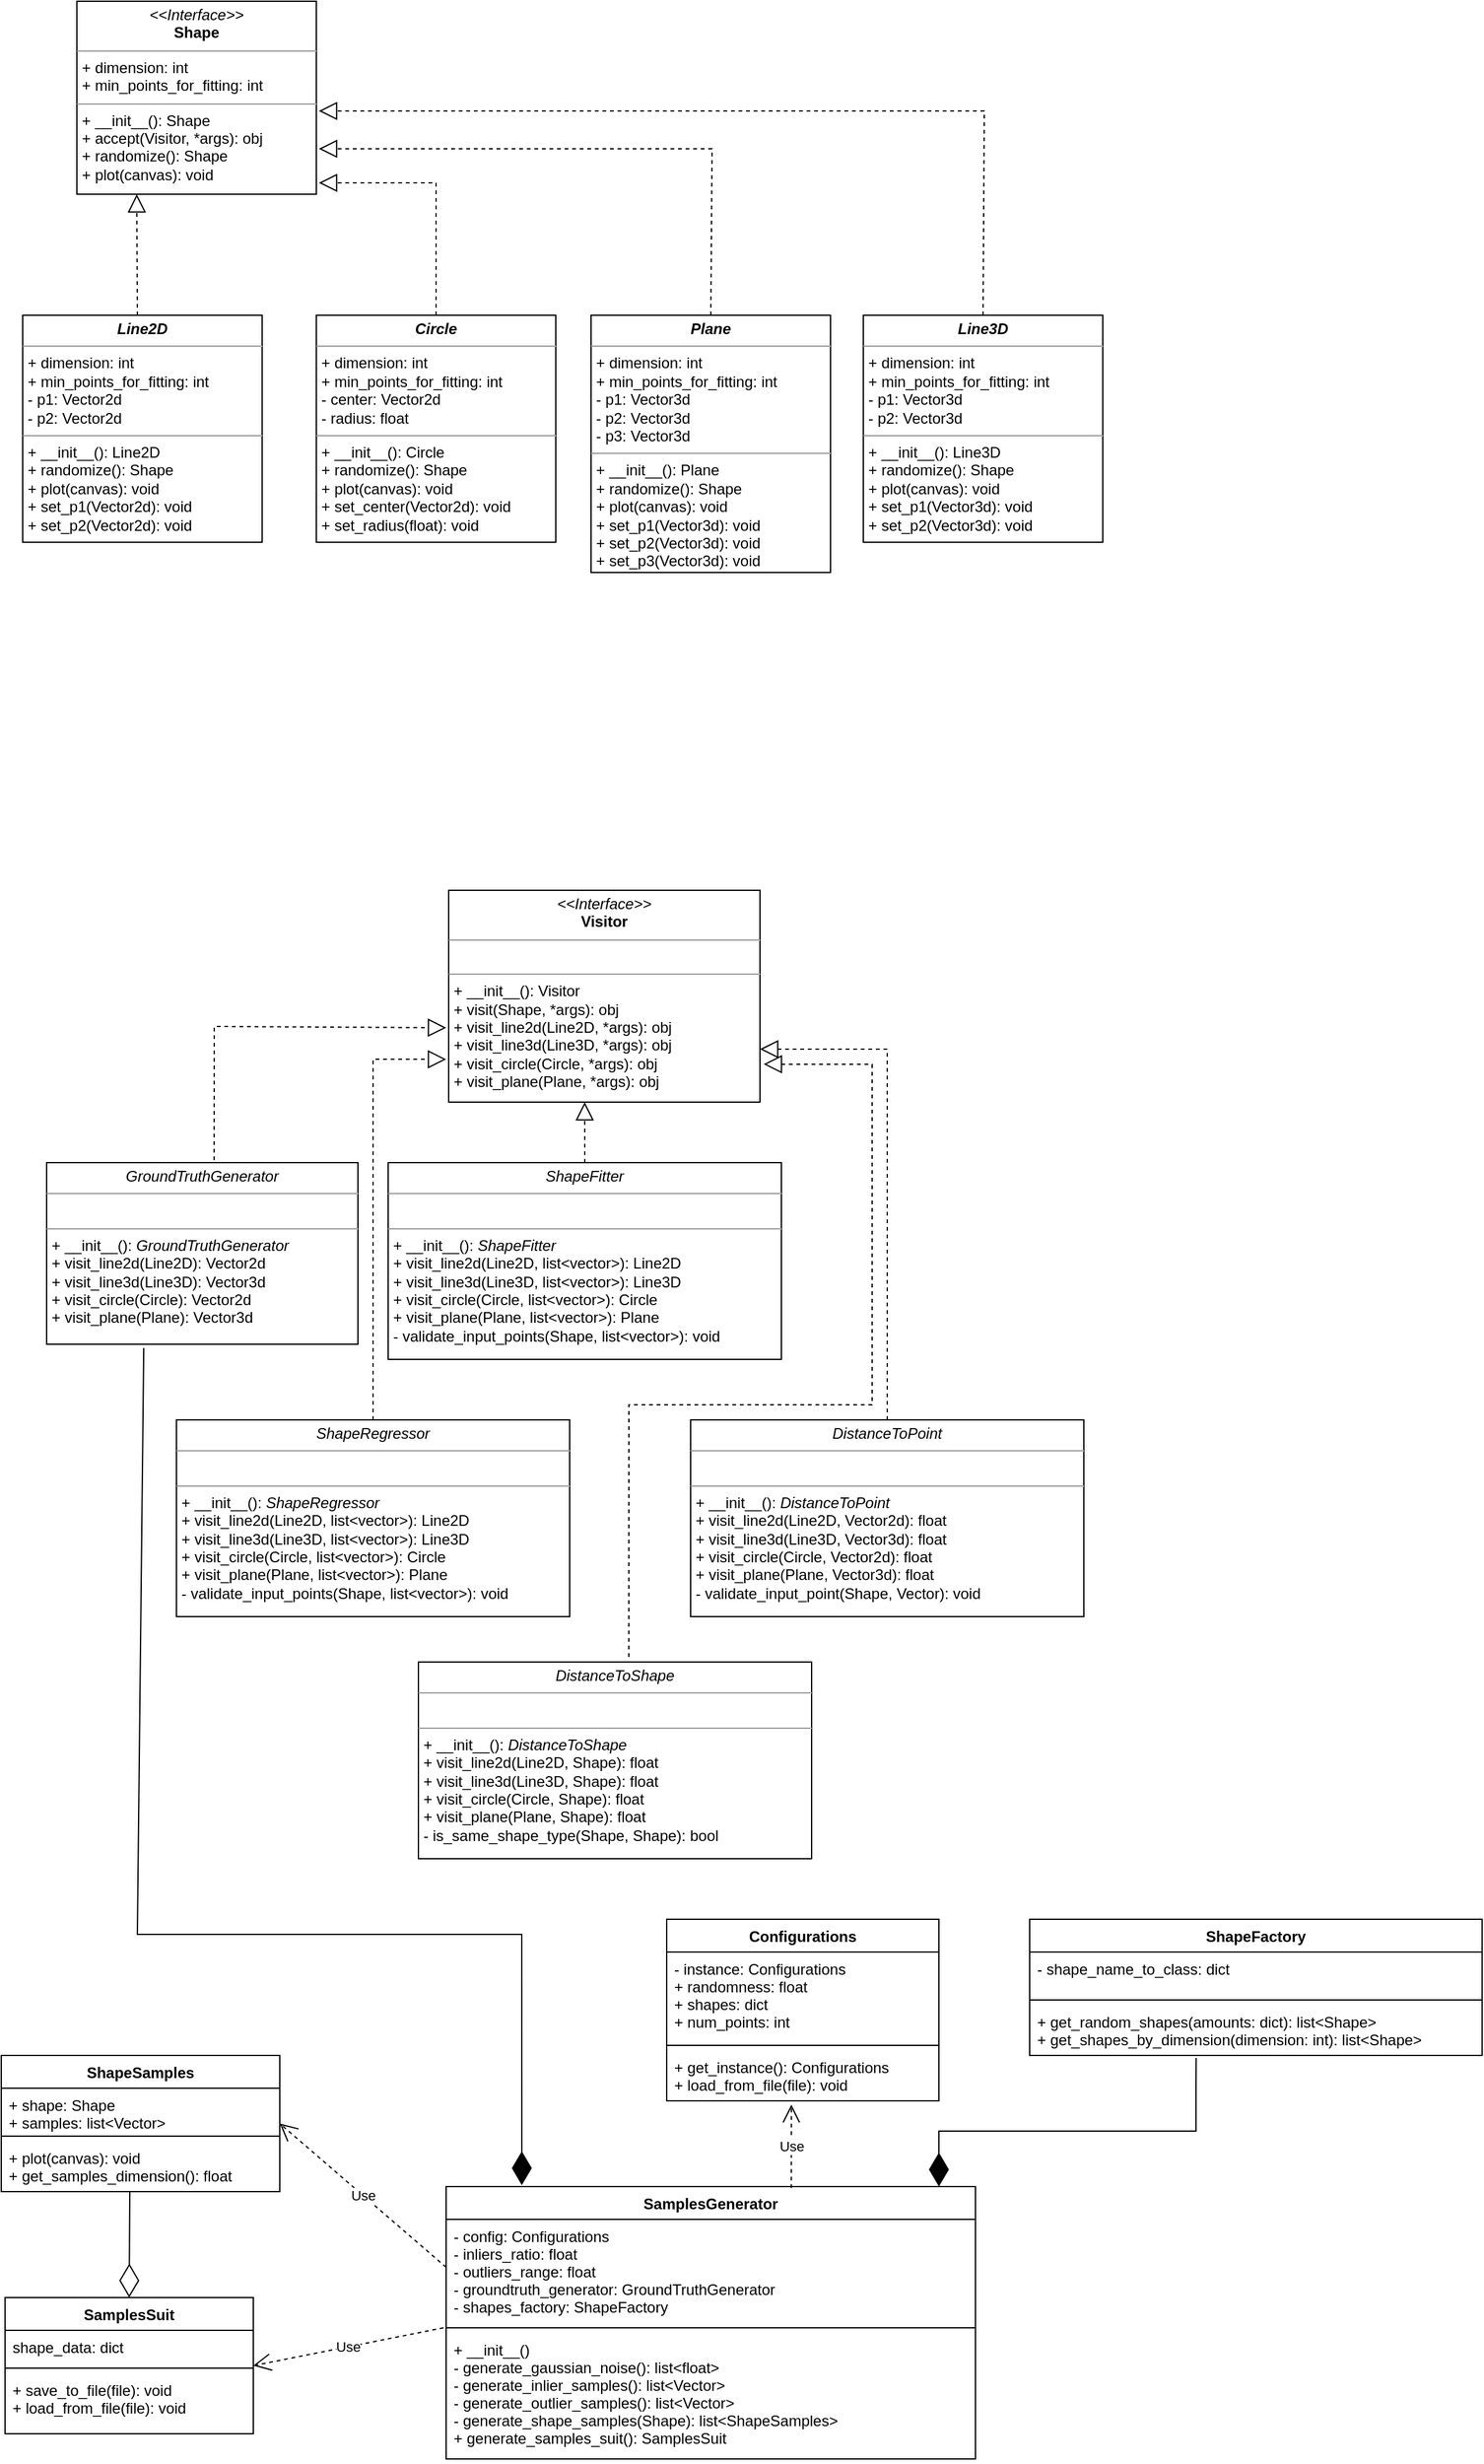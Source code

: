 <mxfile version="17.4.0" type="github">
  <diagram name="Page-1" id="c4acf3e9-155e-7222-9cf6-157b1a14988f">
    <mxGraphModel dx="964" dy="516" grid="1" gridSize="12" guides="1" tooltips="1" connect="1" arrows="1" fold="1" page="1" pageScale="1" pageWidth="413" pageHeight="583" background="none" math="0" shadow="0">
      <root>
        <mxCell id="0" />
        <mxCell id="1" parent="0" />
        <mxCell id="5d2195bd80daf111-35" style="edgeStyle=orthogonalEdgeStyle;rounded=0;html=1;dashed=1;labelBackgroundColor=none;startFill=0;endArrow=open;endFill=0;endSize=10;fontFamily=Verdana;fontSize=10;" parent="1" edge="1">
          <mxGeometry relative="1" as="geometry">
            <Array as="points">
              <mxPoint x="545" y="970" />
              <mxPoint x="545" y="970" />
            </Array>
            <mxPoint x="545" y="963.0" as="sourcePoint" />
          </mxGeometry>
        </mxCell>
        <mxCell id="5d2195bd80daf111-34" style="edgeStyle=orthogonalEdgeStyle;rounded=0;html=1;dashed=1;labelBackgroundColor=none;startFill=0;endArrow=open;endFill=0;endSize=10;fontFamily=Verdana;fontSize=10;" parent="1" edge="1">
          <mxGeometry relative="1" as="geometry">
            <Array as="points">
              <mxPoint x="410" y="1029" />
              <mxPoint x="410" y="1029" />
            </Array>
            <mxPoint x="380" y="1029.059" as="sourcePoint" />
          </mxGeometry>
        </mxCell>
        <mxCell id="5d2195bd80daf111-26" style="edgeStyle=orthogonalEdgeStyle;rounded=0;html=1;dashed=1;labelBackgroundColor=none;startFill=0;endArrow=open;endFill=0;endSize=10;fontFamily=Verdana;fontSize=10;" parent="1" edge="1">
          <mxGeometry relative="1" as="geometry">
            <Array as="points" />
            <mxPoint x="640" y="300" as="sourcePoint" />
          </mxGeometry>
        </mxCell>
        <mxCell id="5d2195bd80daf111-18" value="&lt;p style=&quot;margin: 0px ; margin-top: 4px ; text-align: center&quot;&gt;&lt;i&gt;&amp;lt;&amp;lt;Interface&amp;gt;&amp;gt;&lt;/i&gt;&lt;br&gt;&lt;b&gt;Shape&lt;/b&gt;&lt;/p&gt;&lt;hr size=&quot;1&quot;&gt;&lt;p style=&quot;margin: 0px ; margin-left: 4px&quot;&gt;+ dimension&lt;span&gt;&lt;/span&gt;: int&lt;br&gt;+ min_points_for_fitting: int&lt;/p&gt;&lt;hr size=&quot;1&quot;&gt;&lt;p style=&quot;margin: 0px ; margin-left: 4px&quot;&gt;+ __init__&lt;span&gt;&lt;/span&gt;(): Shape&lt;/p&gt;&lt;p style=&quot;margin: 0px ; margin-left: 4px&quot;&gt;+ accept(Visitor, *args): obj&lt;/p&gt;&lt;p style=&quot;margin: 0px ; margin-left: 4px&quot;&gt;+ randomize(): Shape&lt;/p&gt;&lt;p style=&quot;margin: 0px ; margin-left: 4px&quot;&gt;+ plot(canvas): void&lt;br&gt;&lt;/p&gt;" style="verticalAlign=top;align=left;overflow=fill;fontSize=12;fontFamily=Helvetica;html=1;rounded=0;shadow=0;comic=0;labelBackgroundColor=none;strokeWidth=1" parent="1" vertex="1">
          <mxGeometry x="60" y="87" width="190" height="153" as="geometry" />
        </mxCell>
        <mxCell id="0LW8psPkYJi9jbIiEvqm-1" value="&lt;p style=&quot;margin: 0px ; margin-top: 4px ; text-align: center&quot;&gt;&lt;i&gt;&lt;b&gt;Line2D&lt;/b&gt;&lt;/i&gt;&lt;b&gt;&lt;/b&gt;&lt;/p&gt;&lt;hr size=&quot;1&quot;&gt;&lt;p style=&quot;margin: 0px ; margin-left: 4px&quot;&gt;+ dimension&lt;span&gt;&lt;/span&gt;: int&lt;br&gt;+ min_points_for_fitting: int&lt;/p&gt;&lt;p style=&quot;margin: 0px ; margin-left: 4px&quot;&gt;- p1: Vector2d&lt;/p&gt;&lt;p style=&quot;margin: 0px ; margin-left: 4px&quot;&gt;- p2: Vector2d&lt;/p&gt;&lt;hr size=&quot;1&quot;&gt;&lt;p style=&quot;margin: 0px ; margin-left: 4px&quot;&gt;+ __init__&lt;span&gt;&lt;/span&gt;(): Line2D&lt;br&gt;+ randomize(): Shape&lt;/p&gt;&lt;p style=&quot;margin: 0px ; margin-left: 4px&quot;&gt;+ plot(canvas): void&lt;/p&gt;&lt;p style=&quot;margin: 0px ; margin-left: 4px&quot;&gt;+ set_p1(Vector2d): void&lt;/p&gt;&lt;p style=&quot;margin: 0px ; margin-left: 4px&quot;&gt;+ set_p2(Vector2d): void&lt;/p&gt;" style="verticalAlign=top;align=left;overflow=fill;fontSize=12;fontFamily=Helvetica;html=1;rounded=0;shadow=0;comic=0;labelBackgroundColor=none;strokeWidth=1" parent="1" vertex="1">
          <mxGeometry x="17" y="336" width="190" height="180" as="geometry" />
        </mxCell>
        <mxCell id="0LW8psPkYJi9jbIiEvqm-4" value="" style="endArrow=block;dashed=1;endFill=0;endSize=12;html=1;rounded=0;entryX=0.25;entryY=1;entryDx=0;entryDy=0;exitX=0.479;exitY=0;exitDx=0;exitDy=0;exitPerimeter=0;" parent="1" source="0LW8psPkYJi9jbIiEvqm-1" target="5d2195bd80daf111-18" edge="1">
          <mxGeometry width="160" relative="1" as="geometry">
            <mxPoint x="192" y="408" as="sourcePoint" />
            <mxPoint x="352" y="408" as="targetPoint" />
          </mxGeometry>
        </mxCell>
        <mxCell id="0LW8psPkYJi9jbIiEvqm-5" value="&lt;p style=&quot;margin: 0px ; margin-top: 4px ; text-align: center&quot;&gt;&lt;i&gt;&lt;b&gt;Circle&lt;/b&gt;&lt;/i&gt;&lt;br&gt;&lt;/p&gt;&lt;hr size=&quot;1&quot;&gt;&lt;p style=&quot;margin: 0px ; margin-left: 4px&quot;&gt;+ dimension&lt;span&gt;&lt;/span&gt;: int&lt;br&gt;+ min_points_for_fitting: int&lt;/p&gt;&lt;p style=&quot;margin: 0px ; margin-left: 4px&quot;&gt;- center: Vector2d&lt;/p&gt;&lt;p style=&quot;margin: 0px ; margin-left: 4px&quot;&gt;- radius: float&lt;br&gt;&lt;/p&gt;&lt;hr size=&quot;1&quot;&gt;&lt;p style=&quot;margin: 0px ; margin-left: 4px&quot;&gt;+ __init__&lt;span&gt;&lt;/span&gt;(): Circle&lt;br&gt;+ randomize(): Shape&lt;/p&gt;&lt;p style=&quot;margin: 0px ; margin-left: 4px&quot;&gt;+ plot(canvas): void&lt;/p&gt;&lt;p style=&quot;margin: 0px ; margin-left: 4px&quot;&gt;+ set_center(Vector2d): void&lt;/p&gt;&lt;p style=&quot;margin: 0px ; margin-left: 4px&quot;&gt;+ set_radius(float): void&lt;/p&gt;" style="verticalAlign=top;align=left;overflow=fill;fontSize=12;fontFamily=Helvetica;html=1;rounded=0;shadow=0;comic=0;labelBackgroundColor=none;strokeWidth=1" parent="1" vertex="1">
          <mxGeometry x="250" y="336" width="190" height="180" as="geometry" />
        </mxCell>
        <mxCell id="0LW8psPkYJi9jbIiEvqm-6" value="&lt;p style=&quot;margin: 0px ; margin-top: 4px ; text-align: center&quot;&gt;&lt;i&gt;&lt;b&gt;Plane&lt;/b&gt;&lt;/i&gt;&lt;/p&gt;&lt;hr size=&quot;1&quot;&gt;&lt;p style=&quot;margin: 0px ; margin-left: 4px&quot;&gt;+ dimension&lt;span&gt;&lt;/span&gt;: int&lt;br&gt;+ min_points_for_fitting: int&lt;/p&gt;&lt;p style=&quot;margin: 0px ; margin-left: 4px&quot;&gt;- p1: Vector3d&lt;/p&gt;&lt;p style=&quot;margin: 0px ; margin-left: 4px&quot;&gt;- p2: Vector3d&lt;/p&gt;&lt;p style=&quot;margin: 0px ; margin-left: 4px&quot;&gt;- p3: Vector3d&lt;/p&gt;&lt;hr size=&quot;1&quot;&gt;&lt;p style=&quot;margin: 0px ; margin-left: 4px&quot;&gt;+ __init__&lt;span&gt;&lt;/span&gt;(): Plane&lt;br&gt;+ randomize(): Shape&lt;/p&gt;&lt;p style=&quot;margin: 0px ; margin-left: 4px&quot;&gt;+ plot(canvas): void&lt;/p&gt;&lt;p style=&quot;margin: 0px ; margin-left: 4px&quot;&gt;+ set_p1(Vector3d): void&lt;/p&gt;&lt;p style=&quot;margin: 0px ; margin-left: 4px&quot;&gt;+ set_p2(Vector3d): void&lt;/p&gt;&lt;p style=&quot;margin: 0px ; margin-left: 4px&quot;&gt;+ set_p3(Vector3d): void&lt;/p&gt;" style="verticalAlign=top;align=left;overflow=fill;fontSize=12;fontFamily=Helvetica;html=1;rounded=0;shadow=0;comic=0;labelBackgroundColor=none;strokeWidth=1" parent="1" vertex="1">
          <mxGeometry x="468" y="336" width="190" height="204" as="geometry" />
        </mxCell>
        <mxCell id="0LW8psPkYJi9jbIiEvqm-7" value="&lt;p style=&quot;margin: 0px ; margin-top: 4px ; text-align: center&quot;&gt;&lt;i&gt;&lt;b&gt;Line3D&lt;/b&gt;&lt;/i&gt;&lt;/p&gt;&lt;hr size=&quot;1&quot;&gt;&lt;p style=&quot;margin: 0px ; margin-left: 4px&quot;&gt;+ dimension&lt;span&gt;&lt;/span&gt;: int&lt;br&gt;+ min_points_for_fitting: int&lt;/p&gt;&lt;p style=&quot;margin: 0px ; margin-left: 4px&quot;&gt;- p1: Vector3d&lt;/p&gt;&lt;p style=&quot;margin: 0px ; margin-left: 4px&quot;&gt;- p2: Vector3d&lt;/p&gt;&lt;hr size=&quot;1&quot;&gt;&lt;p style=&quot;margin: 0px ; margin-left: 4px&quot;&gt;+ __init__&lt;span&gt;&lt;/span&gt;(): Line3D&lt;br&gt;+ randomize(): Shape&lt;/p&gt;&lt;p style=&quot;margin: 0px ; margin-left: 4px&quot;&gt;+ plot(canvas): void&lt;/p&gt;&lt;p style=&quot;margin: 0px ; margin-left: 4px&quot;&gt;+ set_p1(Vector3d): void&lt;/p&gt;&lt;p style=&quot;margin: 0px ; margin-left: 4px&quot;&gt;+ set_p2(Vector3d): void&lt;/p&gt;" style="verticalAlign=top;align=left;overflow=fill;fontSize=12;fontFamily=Helvetica;html=1;rounded=0;shadow=0;comic=0;labelBackgroundColor=none;strokeWidth=1" parent="1" vertex="1">
          <mxGeometry x="684" y="336" width="190" height="180" as="geometry" />
        </mxCell>
        <mxCell id="0LW8psPkYJi9jbIiEvqm-8" value="" style="endArrow=block;dashed=1;endFill=0;endSize=12;html=1;rounded=0;exitX=0.5;exitY=0;exitDx=0;exitDy=0;" parent="1" source="0LW8psPkYJi9jbIiEvqm-5" edge="1">
          <mxGeometry width="160" relative="1" as="geometry">
            <mxPoint x="120.01" y="348" as="sourcePoint" />
            <mxPoint x="252" y="231" as="targetPoint" />
            <Array as="points">
              <mxPoint x="345" y="231" />
            </Array>
          </mxGeometry>
        </mxCell>
        <mxCell id="0LW8psPkYJi9jbIiEvqm-9" value="" style="endArrow=block;dashed=1;endFill=0;endSize=12;html=1;rounded=0;exitX=0.5;exitY=0;exitDx=0;exitDy=0;" parent="1" source="0LW8psPkYJi9jbIiEvqm-6" edge="1">
          <mxGeometry width="160" relative="1" as="geometry">
            <mxPoint x="132.01" y="360" as="sourcePoint" />
            <mxPoint x="252" y="204" as="targetPoint" />
            <Array as="points">
              <mxPoint x="564" y="204" />
            </Array>
          </mxGeometry>
        </mxCell>
        <mxCell id="0LW8psPkYJi9jbIiEvqm-10" value="" style="endArrow=block;dashed=1;endFill=0;endSize=12;html=1;rounded=0;exitX=0.5;exitY=0;exitDx=0;exitDy=0;" parent="1" source="0LW8psPkYJi9jbIiEvqm-7" edge="1">
          <mxGeometry width="160" relative="1" as="geometry">
            <mxPoint x="636" y="300" as="sourcePoint" />
            <mxPoint x="252" y="174" as="targetPoint" />
            <Array as="points">
              <mxPoint x="780" y="174" />
            </Array>
          </mxGeometry>
        </mxCell>
        <mxCell id="UJlKaWdvmAagKJ9E7w59-5" value="&lt;p style=&quot;margin: 0px ; margin-top: 4px ; text-align: center&quot;&gt;&lt;i&gt;&amp;lt;&amp;lt;Interface&amp;gt;&amp;gt;&lt;/i&gt;&lt;br&gt;&lt;b&gt;Visitor&lt;/b&gt;&lt;/p&gt;&lt;hr size=&quot;1&quot;&gt;&lt;p style=&quot;margin: 0px ; margin-left: 4px&quot;&gt;&lt;br&gt;&lt;/p&gt;&lt;hr size=&quot;1&quot;&gt;&lt;p style=&quot;margin: 0px ; margin-left: 4px&quot;&gt;+ __init__&lt;span&gt;&lt;/span&gt;(): Visitor&lt;/p&gt;&lt;p style=&quot;margin: 0px ; margin-left: 4px&quot;&gt;+ visit(Shape, *args): obj&lt;br&gt;&lt;/p&gt;&lt;p style=&quot;margin: 0px ; margin-left: 4px&quot;&gt;+ visit_line2d(Line2D, *args): obj&lt;br&gt;&lt;/p&gt;&lt;p style=&quot;margin: 0px ; margin-left: 4px&quot;&gt;+ visit_line3d(Line3D, *args): obj&lt;/p&gt;&lt;p style=&quot;margin: 0px ; margin-left: 4px&quot;&gt;+ visit_circle(Circle, *args): obj&lt;/p&gt;&lt;p style=&quot;margin: 0px ; margin-left: 4px&quot;&gt;+ visit_plane(Plane, *args): obj&lt;/p&gt;" style="verticalAlign=top;align=left;overflow=fill;fontSize=12;fontFamily=Helvetica;html=1;rounded=0;shadow=0;comic=0;labelBackgroundColor=none;strokeWidth=1" vertex="1" parent="1">
          <mxGeometry x="355" y="792" width="247" height="168" as="geometry" />
        </mxCell>
        <mxCell id="UJlKaWdvmAagKJ9E7w59-6" value="&lt;p style=&quot;margin: 0px ; margin-top: 4px ; text-align: center&quot;&gt;&lt;i&gt;GroundTruthGenerator&lt;/i&gt;&lt;br&gt;&lt;/p&gt;&lt;hr size=&quot;1&quot;&gt;&lt;p style=&quot;margin: 0px ; margin-left: 4px&quot;&gt;&lt;br&gt;&lt;/p&gt;&lt;hr size=&quot;1&quot;&gt;&lt;p style=&quot;margin: 0px ; margin-left: 4px&quot;&gt;+ __init__&lt;span&gt;&lt;/span&gt;(): &lt;i&gt;GroundTruthGenerator&lt;/i&gt;&lt;/p&gt;&lt;p style=&quot;margin: 0px ; margin-left: 4px&quot;&gt;+ visit_line2d(Line2D): Vector2d&lt;br&gt;&lt;/p&gt;&lt;p style=&quot;margin: 0px ; margin-left: 4px&quot;&gt;+ visit_line3d(Line3D): Vector3d&lt;br&gt;&lt;/p&gt;&lt;p style=&quot;margin: 0px ; margin-left: 4px&quot;&gt;+ visit_circle(Circle): Vector2d&lt;/p&gt;&lt;p style=&quot;margin: 0px ; margin-left: 4px&quot;&gt;+ visit_plane(Plane): Vector3d&lt;/p&gt;" style="verticalAlign=top;align=left;overflow=fill;fontSize=12;fontFamily=Helvetica;html=1;rounded=0;shadow=0;comic=0;labelBackgroundColor=none;strokeWidth=1" vertex="1" parent="1">
          <mxGeometry x="36" y="1008" width="247" height="144" as="geometry" />
        </mxCell>
        <mxCell id="UJlKaWdvmAagKJ9E7w59-7" value="&lt;p style=&quot;margin: 0px ; margin-top: 4px ; text-align: center&quot;&gt;&lt;i&gt;ShapeFitter&lt;/i&gt;&lt;br&gt;&lt;/p&gt;&lt;hr size=&quot;1&quot;&gt;&lt;p style=&quot;margin: 0px ; margin-left: 4px&quot;&gt;&lt;br&gt;&lt;/p&gt;&lt;hr size=&quot;1&quot;&gt;&lt;p style=&quot;margin: 0px ; margin-left: 4px&quot;&gt;+ __init__&lt;span&gt;&lt;/span&gt;(): &lt;i&gt;ShapeFitter&lt;/i&gt;&lt;/p&gt;&lt;p style=&quot;margin: 0px ; margin-left: 4px&quot;&gt;+ visit_line2d(Line2D, list&amp;lt;vector&amp;gt;): Line2D&lt;br&gt;&lt;/p&gt;&lt;p style=&quot;margin: 0px ; margin-left: 4px&quot;&gt;+ visit_line3d(Line3D, list&amp;lt;vector&amp;gt;): Line3D&lt;/p&gt;&lt;p style=&quot;margin: 0px ; margin-left: 4px&quot;&gt;+ visit_circle(Circle, list&amp;lt;vector&amp;gt;): Circle&lt;/p&gt;&lt;p style=&quot;margin: 0px ; margin-left: 4px&quot;&gt;+ visit_plane(Plane, list&amp;lt;vector&amp;gt;): Plane&lt;/p&gt;&lt;p style=&quot;margin: 0px ; margin-left: 4px&quot;&gt;- validate_input_points(Shape, list&amp;lt;vector&amp;gt;): void&lt;br&gt;&lt;/p&gt;" style="verticalAlign=top;align=left;overflow=fill;fontSize=12;fontFamily=Helvetica;html=1;rounded=0;shadow=0;comic=0;labelBackgroundColor=none;strokeWidth=1" vertex="1" parent="1">
          <mxGeometry x="307" y="1008" width="312" height="156" as="geometry" />
        </mxCell>
        <mxCell id="UJlKaWdvmAagKJ9E7w59-8" value="&lt;p style=&quot;margin: 0px ; margin-top: 4px ; text-align: center&quot;&gt;&lt;i&gt;ShapeRegressor&lt;/i&gt;&lt;br&gt;&lt;/p&gt;&lt;hr size=&quot;1&quot;&gt;&lt;p style=&quot;margin: 0px ; margin-left: 4px&quot;&gt;&lt;br&gt;&lt;/p&gt;&lt;hr size=&quot;1&quot;&gt;&lt;p style=&quot;margin: 0px ; margin-left: 4px&quot;&gt;+ __init__&lt;span&gt;&lt;/span&gt;(): &lt;i&gt;ShapeRegressor&lt;/i&gt;&lt;/p&gt;&lt;p style=&quot;margin: 0px ; margin-left: 4px&quot;&gt;+ visit_line2d(Line2D, list&amp;lt;vector&amp;gt;): Line2D&lt;br&gt;&lt;/p&gt;&lt;p style=&quot;margin: 0px ; margin-left: 4px&quot;&gt;+ visit_line3d(Line3D, list&amp;lt;vector&amp;gt;): Line3D&lt;/p&gt;&lt;p style=&quot;margin: 0px ; margin-left: 4px&quot;&gt;+ visit_circle(Circle, list&amp;lt;vector&amp;gt;): Circle&lt;/p&gt;&lt;p style=&quot;margin: 0px ; margin-left: 4px&quot;&gt;+ visit_plane(Plane, list&amp;lt;vector&amp;gt;): Plane&lt;/p&gt;&lt;p style=&quot;margin: 0px ; margin-left: 4px&quot;&gt;- validate_input_points(Shape, list&amp;lt;vector&amp;gt;): void&lt;br&gt;&lt;/p&gt;" style="verticalAlign=top;align=left;overflow=fill;fontSize=12;fontFamily=Helvetica;html=1;rounded=0;shadow=0;comic=0;labelBackgroundColor=none;strokeWidth=1" vertex="1" parent="1">
          <mxGeometry x="139" y="1212" width="312" height="156" as="geometry" />
        </mxCell>
        <mxCell id="UJlKaWdvmAagKJ9E7w59-9" value="" style="endArrow=block;dashed=1;endFill=0;endSize=12;html=1;rounded=0;exitX=0.479;exitY=0;exitDx=0;exitDy=0;exitPerimeter=0;entryX=0.437;entryY=1;entryDx=0;entryDy=0;entryPerimeter=0;" edge="1" parent="1" target="UJlKaWdvmAagKJ9E7w59-5">
          <mxGeometry width="160" relative="1" as="geometry">
            <mxPoint x="463.01" y="1008" as="sourcePoint" />
            <mxPoint x="463" y="972" as="targetPoint" />
          </mxGeometry>
        </mxCell>
        <mxCell id="UJlKaWdvmAagKJ9E7w59-11" value="" style="endArrow=block;dashed=1;endFill=0;endSize=12;html=1;rounded=0;exitX=0.538;exitY=-0.014;exitDx=0;exitDy=0;exitPerimeter=0;entryX=-0.008;entryY=0.649;entryDx=0;entryDy=0;entryPerimeter=0;" edge="1" parent="1" source="UJlKaWdvmAagKJ9E7w59-6" target="UJlKaWdvmAagKJ9E7w59-5">
          <mxGeometry width="160" relative="1" as="geometry">
            <mxPoint x="475.01" y="1020" as="sourcePoint" />
            <mxPoint x="474.939" y="972" as="targetPoint" />
            <Array as="points">
              <mxPoint x="169" y="900" />
            </Array>
          </mxGeometry>
        </mxCell>
        <mxCell id="UJlKaWdvmAagKJ9E7w59-12" value="" style="endArrow=block;dashed=1;endFill=0;endSize=12;html=1;rounded=0;exitX=0.5;exitY=0;exitDx=0;exitDy=0;entryX=-0.008;entryY=0.798;entryDx=0;entryDy=0;entryPerimeter=0;" edge="1" parent="1" source="UJlKaWdvmAagKJ9E7w59-8" target="UJlKaWdvmAagKJ9E7w59-5">
          <mxGeometry width="160" relative="1" as="geometry">
            <mxPoint x="487.01" y="1032" as="sourcePoint" />
            <mxPoint x="486.939" y="984" as="targetPoint" />
            <Array as="points">
              <mxPoint x="295" y="926" />
            </Array>
          </mxGeometry>
        </mxCell>
        <mxCell id="UJlKaWdvmAagKJ9E7w59-14" value="" style="endArrow=block;dashed=1;endFill=0;endSize=12;html=1;rounded=0;exitX=0.5;exitY=0;exitDx=0;exitDy=0;entryX=1;entryY=0.75;entryDx=0;entryDy=0;" edge="1" parent="1" source="UJlKaWdvmAagKJ9E7w59-13" target="UJlKaWdvmAagKJ9E7w59-5">
          <mxGeometry width="160" relative="1" as="geometry">
            <mxPoint x="475.01" y="1020" as="sourcePoint" />
            <mxPoint x="474.939" y="972" as="targetPoint" />
            <Array as="points">
              <mxPoint x="703" y="918" />
            </Array>
          </mxGeometry>
        </mxCell>
        <mxCell id="UJlKaWdvmAagKJ9E7w59-15" value="&lt;p style=&quot;margin: 0px ; margin-top: 4px ; text-align: center&quot;&gt;&lt;i&gt;DistanceToShape&lt;/i&gt;&lt;br&gt;&lt;/p&gt;&lt;hr size=&quot;1&quot;&gt;&lt;p style=&quot;margin: 0px ; margin-left: 4px&quot;&gt;&lt;br&gt;&lt;/p&gt;&lt;hr size=&quot;1&quot;&gt;&lt;p style=&quot;margin: 0px ; margin-left: 4px&quot;&gt;+ __init__&lt;span&gt;&lt;/span&gt;(): &lt;i&gt;DistanceToShape&lt;/i&gt;&lt;/p&gt;&lt;p style=&quot;margin: 0px ; margin-left: 4px&quot;&gt;+ visit_line2d(Line2D, Shape): float&lt;br&gt;&lt;/p&gt;&lt;p style=&quot;margin: 0px ; margin-left: 4px&quot;&gt;+ visit_line3d(Line3D, Shape): float&lt;/p&gt;&lt;p style=&quot;margin: 0px ; margin-left: 4px&quot;&gt;+ visit_circle(Circle, Shape): float&lt;/p&gt;&lt;p style=&quot;margin: 0px ; margin-left: 4px&quot;&gt;+ visit_plane(Plane, Shape): float&lt;/p&gt;&lt;p style=&quot;margin: 0px ; margin-left: 4px&quot;&gt;- is_same_shape_type(Shape, Shape): bool&lt;br&gt;&lt;/p&gt;" style="verticalAlign=top;align=left;overflow=fill;fontSize=12;fontFamily=Helvetica;html=1;rounded=0;shadow=0;comic=0;labelBackgroundColor=none;strokeWidth=1" vertex="1" parent="1">
          <mxGeometry x="331" y="1404" width="312" height="156" as="geometry" />
        </mxCell>
        <mxCell id="UJlKaWdvmAagKJ9E7w59-16" value="" style="endArrow=block;dashed=1;endFill=0;endSize=12;html=1;rounded=0;exitX=0.535;exitY=-0.026;exitDx=0;exitDy=0;entryX=1.012;entryY=0.821;entryDx=0;entryDy=0;exitPerimeter=0;entryPerimeter=0;" edge="1" parent="1" source="UJlKaWdvmAagKJ9E7w59-15" target="UJlKaWdvmAagKJ9E7w59-5">
          <mxGeometry width="160" relative="1" as="geometry">
            <mxPoint x="715" y="1224" as="sourcePoint" />
            <mxPoint x="614" y="930" as="targetPoint" />
            <Array as="points">
              <mxPoint x="498" y="1200" />
              <mxPoint x="691" y="1200" />
              <mxPoint x="691" y="930" />
            </Array>
          </mxGeometry>
        </mxCell>
        <mxCell id="UJlKaWdvmAagKJ9E7w59-13" value="&lt;p style=&quot;margin: 0px ; margin-top: 4px ; text-align: center&quot;&gt;&lt;i&gt;DistanceToPoint&lt;/i&gt;&lt;br&gt;&lt;/p&gt;&lt;hr size=&quot;1&quot;&gt;&lt;p style=&quot;margin: 0px ; margin-left: 4px&quot;&gt;&lt;br&gt;&lt;/p&gt;&lt;hr size=&quot;1&quot;&gt;&lt;p style=&quot;margin: 0px ; margin-left: 4px&quot;&gt;+ __init__&lt;span&gt;&lt;/span&gt;(): &lt;i&gt;DistanceToPoint&lt;/i&gt;&lt;/p&gt;&lt;p style=&quot;margin: 0px ; margin-left: 4px&quot;&gt;+ visit_line2d(Line2D, Vector2d): float&lt;br&gt;&lt;/p&gt;&lt;p style=&quot;margin: 0px ; margin-left: 4px&quot;&gt;+ visit_line3d(Line3D, Vector3d): float&lt;/p&gt;&lt;p style=&quot;margin: 0px ; margin-left: 4px&quot;&gt;+ visit_circle(Circle, Vector2d): float&lt;/p&gt;&lt;p style=&quot;margin: 0px ; margin-left: 4px&quot;&gt;+ visit_plane(Plane, Vector3d): float&lt;/p&gt;&lt;p style=&quot;margin: 0px ; margin-left: 4px&quot;&gt;- validate_input_point(Shape, Vector): void&lt;br&gt;&lt;/p&gt;" style="verticalAlign=top;align=left;overflow=fill;fontSize=12;fontFamily=Helvetica;html=1;rounded=0;shadow=0;comic=0;labelBackgroundColor=none;strokeWidth=1" vertex="1" parent="1">
          <mxGeometry x="547" y="1212" width="312" height="156" as="geometry" />
        </mxCell>
        <mxCell id="UJlKaWdvmAagKJ9E7w59-17" value="ShapeFactory" style="swimlane;fontStyle=1;align=center;verticalAlign=top;childLayout=stackLayout;horizontal=1;startSize=26;horizontalStack=0;resizeParent=1;resizeParentMax=0;resizeLast=0;collapsible=1;marginBottom=0;" vertex="1" parent="1">
          <mxGeometry x="816" y="1608" width="359" height="108" as="geometry" />
        </mxCell>
        <mxCell id="UJlKaWdvmAagKJ9E7w59-18" value="- shape_name_to_class: dict" style="text;strokeColor=none;fillColor=none;align=left;verticalAlign=top;spacingLeft=4;spacingRight=4;overflow=hidden;rotatable=0;points=[[0,0.5],[1,0.5]];portConstraint=eastwest;" vertex="1" parent="UJlKaWdvmAagKJ9E7w59-17">
          <mxGeometry y="26" width="359" height="34" as="geometry" />
        </mxCell>
        <mxCell id="UJlKaWdvmAagKJ9E7w59-19" value="" style="line;strokeWidth=1;fillColor=none;align=left;verticalAlign=middle;spacingTop=-1;spacingLeft=3;spacingRight=3;rotatable=0;labelPosition=right;points=[];portConstraint=eastwest;" vertex="1" parent="UJlKaWdvmAagKJ9E7w59-17">
          <mxGeometry y="60" width="359" height="8" as="geometry" />
        </mxCell>
        <mxCell id="UJlKaWdvmAagKJ9E7w59-20" value="+ get_random_shapes(amounts: dict): list&lt;Shape&gt;&#xa;+ get_shapes_by_dimension(dimension: int): list&lt;Shape&gt;&#xa;" style="text;strokeColor=none;fillColor=none;align=left;verticalAlign=top;spacingLeft=4;spacingRight=4;overflow=hidden;rotatable=0;points=[[0,0.5],[1,0.5]];portConstraint=eastwest;" vertex="1" parent="UJlKaWdvmAagKJ9E7w59-17">
          <mxGeometry y="68" width="359" height="40" as="geometry" />
        </mxCell>
        <mxCell id="UJlKaWdvmAagKJ9E7w59-21" value="Configurations" style="swimlane;fontStyle=1;align=center;verticalAlign=top;childLayout=stackLayout;horizontal=1;startSize=26;horizontalStack=0;resizeParent=1;resizeParentMax=0;resizeLast=0;collapsible=1;marginBottom=0;" vertex="1" parent="1">
          <mxGeometry x="528" y="1608" width="216" height="144" as="geometry" />
        </mxCell>
        <mxCell id="UJlKaWdvmAagKJ9E7w59-22" value="- instance: Configurations&#xa;+ randomness: float&#xa;+ shapes: dict&#xa;+ num_points: int&#xa;" style="text;strokeColor=none;fillColor=none;align=left;verticalAlign=top;spacingLeft=4;spacingRight=4;overflow=hidden;rotatable=0;points=[[0,0.5],[1,0.5]];portConstraint=eastwest;" vertex="1" parent="UJlKaWdvmAagKJ9E7w59-21">
          <mxGeometry y="26" width="216" height="70" as="geometry" />
        </mxCell>
        <mxCell id="UJlKaWdvmAagKJ9E7w59-23" value="" style="line;strokeWidth=1;fillColor=none;align=left;verticalAlign=middle;spacingTop=-1;spacingLeft=3;spacingRight=3;rotatable=0;labelPosition=right;points=[];portConstraint=eastwest;" vertex="1" parent="UJlKaWdvmAagKJ9E7w59-21">
          <mxGeometry y="96" width="216" height="8" as="geometry" />
        </mxCell>
        <mxCell id="UJlKaWdvmAagKJ9E7w59-24" value="+ get_instance(): Configurations&#xa;+ load_from_file(file): void&#xa;" style="text;strokeColor=none;fillColor=none;align=left;verticalAlign=top;spacingLeft=4;spacingRight=4;overflow=hidden;rotatable=0;points=[[0,0.5],[1,0.5]];portConstraint=eastwest;" vertex="1" parent="UJlKaWdvmAagKJ9E7w59-21">
          <mxGeometry y="104" width="216" height="40" as="geometry" />
        </mxCell>
        <mxCell id="UJlKaWdvmAagKJ9E7w59-25" value="ShapeSamples" style="swimlane;fontStyle=1;align=center;verticalAlign=top;childLayout=stackLayout;horizontal=1;startSize=26;horizontalStack=0;resizeParent=1;resizeParentMax=0;resizeLast=0;collapsible=1;marginBottom=0;" vertex="1" parent="1">
          <mxGeometry y="1716" width="221" height="108" as="geometry" />
        </mxCell>
        <mxCell id="UJlKaWdvmAagKJ9E7w59-26" value="+ shape: Shape&#xa;+ samples: list&lt;Vector&gt;&#xa;" style="text;strokeColor=none;fillColor=none;align=left;verticalAlign=top;spacingLeft=4;spacingRight=4;overflow=hidden;rotatable=0;points=[[0,0.5],[1,0.5]];portConstraint=eastwest;" vertex="1" parent="UJlKaWdvmAagKJ9E7w59-25">
          <mxGeometry y="26" width="221" height="34" as="geometry" />
        </mxCell>
        <mxCell id="UJlKaWdvmAagKJ9E7w59-27" value="" style="line;strokeWidth=1;fillColor=none;align=left;verticalAlign=middle;spacingTop=-1;spacingLeft=3;spacingRight=3;rotatable=0;labelPosition=right;points=[];portConstraint=eastwest;" vertex="1" parent="UJlKaWdvmAagKJ9E7w59-25">
          <mxGeometry y="60" width="221" height="8" as="geometry" />
        </mxCell>
        <mxCell id="UJlKaWdvmAagKJ9E7w59-28" value="+ plot(canvas): void&#xa;+ get_samples_dimension(): float&#xa;" style="text;strokeColor=none;fillColor=none;align=left;verticalAlign=top;spacingLeft=4;spacingRight=4;overflow=hidden;rotatable=0;points=[[0,0.5],[1,0.5]];portConstraint=eastwest;" vertex="1" parent="UJlKaWdvmAagKJ9E7w59-25">
          <mxGeometry y="68" width="221" height="40" as="geometry" />
        </mxCell>
        <mxCell id="UJlKaWdvmAagKJ9E7w59-29" value="SamplesSuit" style="swimlane;fontStyle=1;align=center;verticalAlign=top;childLayout=stackLayout;horizontal=1;startSize=26;horizontalStack=0;resizeParent=1;resizeParentMax=0;resizeLast=0;collapsible=1;marginBottom=0;" vertex="1" parent="1">
          <mxGeometry x="3" y="1908" width="197" height="108" as="geometry" />
        </mxCell>
        <mxCell id="UJlKaWdvmAagKJ9E7w59-30" value="shape_data: dict" style="text;strokeColor=none;fillColor=none;align=left;verticalAlign=top;spacingLeft=4;spacingRight=4;overflow=hidden;rotatable=0;points=[[0,0.5],[1,0.5]];portConstraint=eastwest;" vertex="1" parent="UJlKaWdvmAagKJ9E7w59-29">
          <mxGeometry y="26" width="197" height="26" as="geometry" />
        </mxCell>
        <mxCell id="UJlKaWdvmAagKJ9E7w59-31" value="" style="line;strokeWidth=1;fillColor=none;align=left;verticalAlign=middle;spacingTop=-1;spacingLeft=3;spacingRight=3;rotatable=0;labelPosition=right;points=[];portConstraint=eastwest;" vertex="1" parent="UJlKaWdvmAagKJ9E7w59-29">
          <mxGeometry y="52" width="197" height="8" as="geometry" />
        </mxCell>
        <mxCell id="UJlKaWdvmAagKJ9E7w59-32" value="+ save_to_file(file): void&#xa;+ load_from_file(file): void&#xa;" style="text;strokeColor=none;fillColor=none;align=left;verticalAlign=top;spacingLeft=4;spacingRight=4;overflow=hidden;rotatable=0;points=[[0,0.5],[1,0.5]];portConstraint=eastwest;" vertex="1" parent="UJlKaWdvmAagKJ9E7w59-29">
          <mxGeometry y="60" width="197" height="48" as="geometry" />
        </mxCell>
        <mxCell id="UJlKaWdvmAagKJ9E7w59-33" value="" style="endArrow=diamondThin;endFill=0;endSize=24;html=1;rounded=0;entryX=0.5;entryY=0;entryDx=0;entryDy=0;" edge="1" parent="1" target="UJlKaWdvmAagKJ9E7w59-29">
          <mxGeometry width="160" relative="1" as="geometry">
            <mxPoint x="102" y="1824" as="sourcePoint" />
            <mxPoint x="101" y="1824" as="targetPoint" />
          </mxGeometry>
        </mxCell>
        <mxCell id="UJlKaWdvmAagKJ9E7w59-34" value="SamplesGenerator" style="swimlane;fontStyle=1;align=center;verticalAlign=top;childLayout=stackLayout;horizontal=1;startSize=26;horizontalStack=0;resizeParent=1;resizeParentMax=0;resizeLast=0;collapsible=1;marginBottom=0;" vertex="1" parent="1">
          <mxGeometry x="353" y="1820" width="420" height="216" as="geometry" />
        </mxCell>
        <mxCell id="UJlKaWdvmAagKJ9E7w59-35" value="- config: Configurations&#xa;- inliers_ratio: float&#xa;- outliers_range: float&#xa;- groundtruth_generator: GroundTruthGenerator&#xa;- shapes_factory: ShapeFactory&#xa;" style="text;strokeColor=none;fillColor=none;align=left;verticalAlign=top;spacingLeft=4;spacingRight=4;overflow=hidden;rotatable=0;points=[[0,0.5],[1,0.5]];portConstraint=eastwest;" vertex="1" parent="UJlKaWdvmAagKJ9E7w59-34">
          <mxGeometry y="26" width="420" height="82" as="geometry" />
        </mxCell>
        <mxCell id="UJlKaWdvmAagKJ9E7w59-36" value="" style="line;strokeWidth=1;fillColor=none;align=left;verticalAlign=middle;spacingTop=-1;spacingLeft=3;spacingRight=3;rotatable=0;labelPosition=right;points=[];portConstraint=eastwest;" vertex="1" parent="UJlKaWdvmAagKJ9E7w59-34">
          <mxGeometry y="108" width="420" height="8" as="geometry" />
        </mxCell>
        <mxCell id="UJlKaWdvmAagKJ9E7w59-37" value="+ __init__()&#xa;- generate_gaussian_noise(): list&lt;float&gt;&#xa;- generate_inlier_samples(): list&lt;Vector&gt;&#xa;- generate_outlier_samples(): list&lt;Vector&gt;&#xa;- generate_shape_samples(Shape): list&lt;ShapeSamples&gt;&#xa;+ generate_samples_suit(): SamplesSuit&#xa;" style="text;strokeColor=none;fillColor=none;align=left;verticalAlign=top;spacingLeft=4;spacingRight=4;overflow=hidden;rotatable=0;points=[[0,0.5],[1,0.5]];portConstraint=eastwest;" vertex="1" parent="UJlKaWdvmAagKJ9E7w59-34">
          <mxGeometry y="116" width="420" height="100" as="geometry" />
        </mxCell>
        <mxCell id="UJlKaWdvmAagKJ9E7w59-38" value="Use" style="endArrow=open;endSize=12;dashed=1;html=1;rounded=0;entryX=1;entryY=0.5;entryDx=0;entryDy=0;exitX=-0.005;exitY=-0.04;exitDx=0;exitDy=0;exitPerimeter=0;" edge="1" parent="1" source="UJlKaWdvmAagKJ9E7w59-37" target="UJlKaWdvmAagKJ9E7w59-29">
          <mxGeometry width="160" relative="1" as="geometry">
            <mxPoint x="245" y="1860" as="sourcePoint" />
            <mxPoint x="405" y="1860" as="targetPoint" />
          </mxGeometry>
        </mxCell>
        <mxCell id="UJlKaWdvmAagKJ9E7w59-39" value="Use" style="endArrow=open;endSize=12;dashed=1;html=1;rounded=0;entryX=1;entryY=0.5;entryDx=0;entryDy=0;exitX=-0.005;exitY=-0.04;exitDx=0;exitDy=0;exitPerimeter=0;" edge="1" parent="1" target="UJlKaWdvmAagKJ9E7w59-25">
          <mxGeometry width="160" relative="1" as="geometry">
            <mxPoint x="353.0" y="1884" as="sourcePoint" />
            <mxPoint x="202.1" y="1926" as="targetPoint" />
          </mxGeometry>
        </mxCell>
        <mxCell id="UJlKaWdvmAagKJ9E7w59-41" value="Use" style="endArrow=open;endSize=12;dashed=1;html=1;rounded=0;exitX=0.652;exitY=0.005;exitDx=0;exitDy=0;exitPerimeter=0;entryX=0.458;entryY=1.075;entryDx=0;entryDy=0;entryPerimeter=0;" edge="1" parent="1" source="UJlKaWdvmAagKJ9E7w59-34" target="UJlKaWdvmAagKJ9E7w59-24">
          <mxGeometry width="160" relative="1" as="geometry">
            <mxPoint x="630.9" y="1812" as="sourcePoint" />
            <mxPoint x="571" y="1752" as="targetPoint" />
            <Array as="points" />
          </mxGeometry>
        </mxCell>
        <mxCell id="UJlKaWdvmAagKJ9E7w59-46" value="" style="endArrow=diamondThin;endFill=1;endSize=24;html=1;rounded=0;entryX=0.143;entryY=-0.005;entryDx=0;entryDy=0;entryPerimeter=0;exitX=0.312;exitY=1.021;exitDx=0;exitDy=0;exitPerimeter=0;" edge="1" parent="1" source="UJlKaWdvmAagKJ9E7w59-6" target="UJlKaWdvmAagKJ9E7w59-34">
          <mxGeometry width="160" relative="1" as="geometry">
            <mxPoint x="48" y="1572" as="sourcePoint" />
            <mxPoint x="340" y="1620" as="targetPoint" />
            <Array as="points">
              <mxPoint x="108" y="1620" />
              <mxPoint x="192" y="1620" />
              <mxPoint x="413" y="1620" />
            </Array>
          </mxGeometry>
        </mxCell>
        <mxCell id="UJlKaWdvmAagKJ9E7w59-47" value="" style="endArrow=diamondThin;endFill=1;endSize=24;html=1;rounded=0;entryX=0.143;entryY=-0.005;entryDx=0;entryDy=0;entryPerimeter=0;exitX=0.368;exitY=1.05;exitDx=0;exitDy=0;exitPerimeter=0;" edge="1" parent="1" source="UJlKaWdvmAagKJ9E7w59-20">
          <mxGeometry width="160" relative="1" as="geometry">
            <mxPoint x="780" y="1596" as="sourcePoint" />
            <mxPoint x="744" y="1820" as="targetPoint" />
            <Array as="points">
              <mxPoint x="948" y="1740" />
              <mxPoint x="948" y="1776" />
              <mxPoint x="744" y="1776" />
            </Array>
          </mxGeometry>
        </mxCell>
      </root>
    </mxGraphModel>
  </diagram>
</mxfile>
